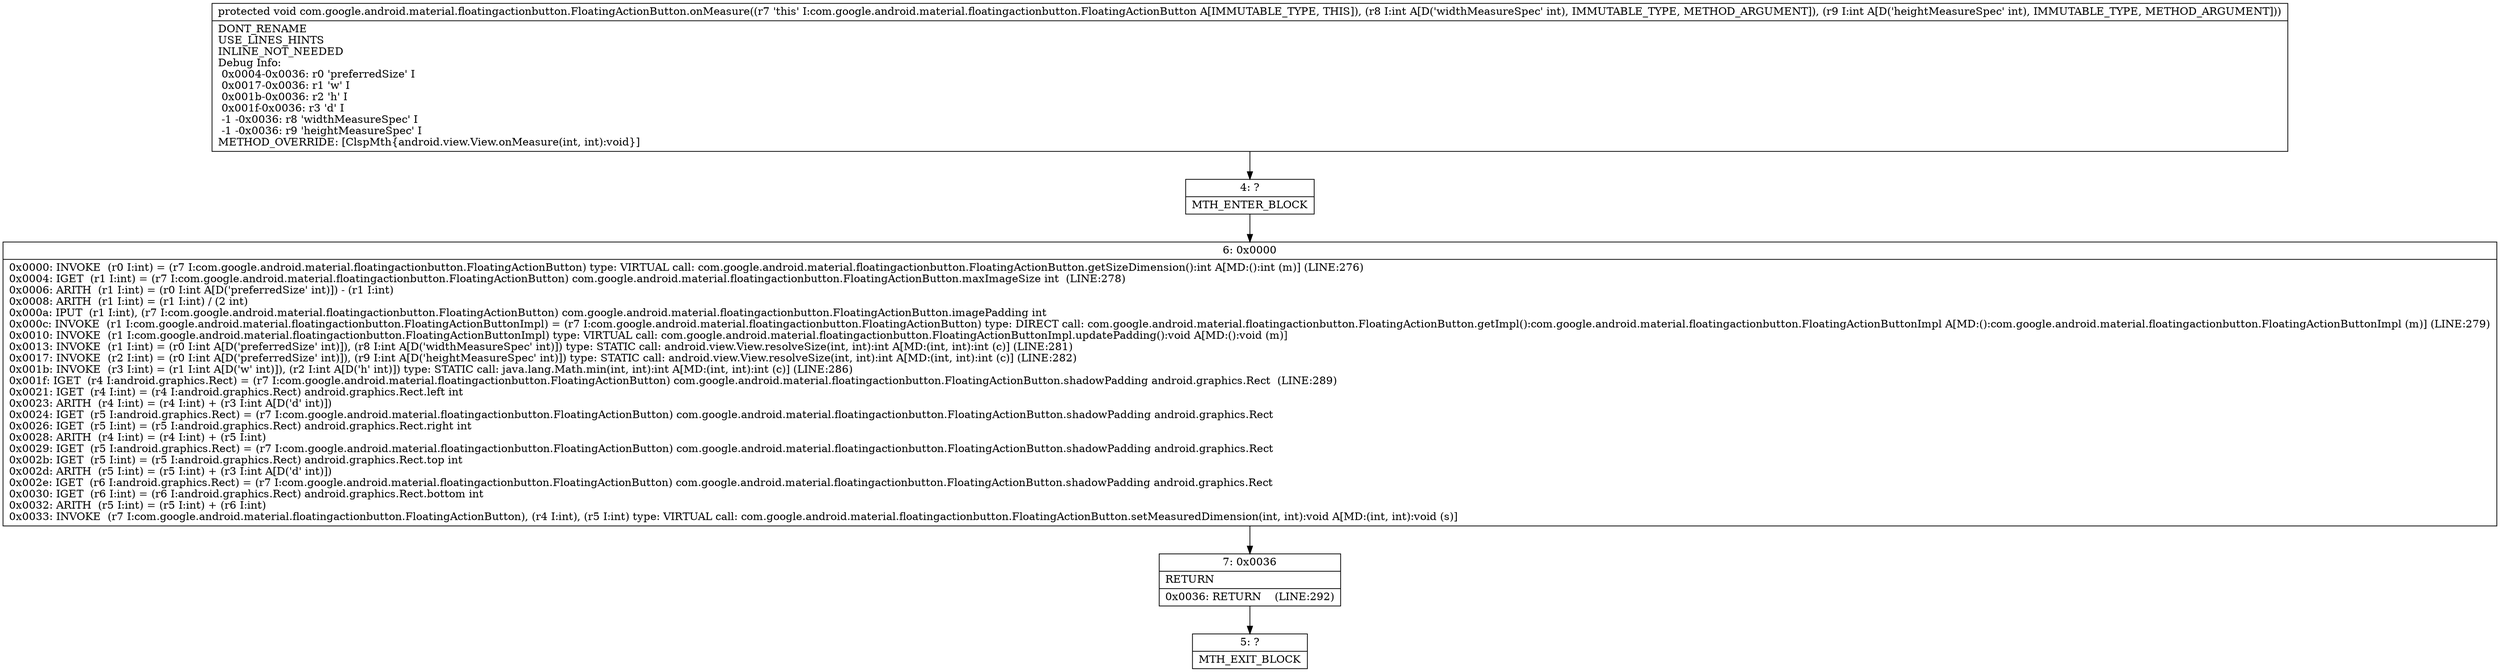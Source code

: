 digraph "CFG forcom.google.android.material.floatingactionbutton.FloatingActionButton.onMeasure(II)V" {
Node_4 [shape=record,label="{4\:\ ?|MTH_ENTER_BLOCK\l}"];
Node_6 [shape=record,label="{6\:\ 0x0000|0x0000: INVOKE  (r0 I:int) = (r7 I:com.google.android.material.floatingactionbutton.FloatingActionButton) type: VIRTUAL call: com.google.android.material.floatingactionbutton.FloatingActionButton.getSizeDimension():int A[MD:():int (m)] (LINE:276)\l0x0004: IGET  (r1 I:int) = (r7 I:com.google.android.material.floatingactionbutton.FloatingActionButton) com.google.android.material.floatingactionbutton.FloatingActionButton.maxImageSize int  (LINE:278)\l0x0006: ARITH  (r1 I:int) = (r0 I:int A[D('preferredSize' int)]) \- (r1 I:int) \l0x0008: ARITH  (r1 I:int) = (r1 I:int) \/ (2 int) \l0x000a: IPUT  (r1 I:int), (r7 I:com.google.android.material.floatingactionbutton.FloatingActionButton) com.google.android.material.floatingactionbutton.FloatingActionButton.imagePadding int \l0x000c: INVOKE  (r1 I:com.google.android.material.floatingactionbutton.FloatingActionButtonImpl) = (r7 I:com.google.android.material.floatingactionbutton.FloatingActionButton) type: DIRECT call: com.google.android.material.floatingactionbutton.FloatingActionButton.getImpl():com.google.android.material.floatingactionbutton.FloatingActionButtonImpl A[MD:():com.google.android.material.floatingactionbutton.FloatingActionButtonImpl (m)] (LINE:279)\l0x0010: INVOKE  (r1 I:com.google.android.material.floatingactionbutton.FloatingActionButtonImpl) type: VIRTUAL call: com.google.android.material.floatingactionbutton.FloatingActionButtonImpl.updatePadding():void A[MD:():void (m)]\l0x0013: INVOKE  (r1 I:int) = (r0 I:int A[D('preferredSize' int)]), (r8 I:int A[D('widthMeasureSpec' int)]) type: STATIC call: android.view.View.resolveSize(int, int):int A[MD:(int, int):int (c)] (LINE:281)\l0x0017: INVOKE  (r2 I:int) = (r0 I:int A[D('preferredSize' int)]), (r9 I:int A[D('heightMeasureSpec' int)]) type: STATIC call: android.view.View.resolveSize(int, int):int A[MD:(int, int):int (c)] (LINE:282)\l0x001b: INVOKE  (r3 I:int) = (r1 I:int A[D('w' int)]), (r2 I:int A[D('h' int)]) type: STATIC call: java.lang.Math.min(int, int):int A[MD:(int, int):int (c)] (LINE:286)\l0x001f: IGET  (r4 I:android.graphics.Rect) = (r7 I:com.google.android.material.floatingactionbutton.FloatingActionButton) com.google.android.material.floatingactionbutton.FloatingActionButton.shadowPadding android.graphics.Rect  (LINE:289)\l0x0021: IGET  (r4 I:int) = (r4 I:android.graphics.Rect) android.graphics.Rect.left int \l0x0023: ARITH  (r4 I:int) = (r4 I:int) + (r3 I:int A[D('d' int)]) \l0x0024: IGET  (r5 I:android.graphics.Rect) = (r7 I:com.google.android.material.floatingactionbutton.FloatingActionButton) com.google.android.material.floatingactionbutton.FloatingActionButton.shadowPadding android.graphics.Rect \l0x0026: IGET  (r5 I:int) = (r5 I:android.graphics.Rect) android.graphics.Rect.right int \l0x0028: ARITH  (r4 I:int) = (r4 I:int) + (r5 I:int) \l0x0029: IGET  (r5 I:android.graphics.Rect) = (r7 I:com.google.android.material.floatingactionbutton.FloatingActionButton) com.google.android.material.floatingactionbutton.FloatingActionButton.shadowPadding android.graphics.Rect \l0x002b: IGET  (r5 I:int) = (r5 I:android.graphics.Rect) android.graphics.Rect.top int \l0x002d: ARITH  (r5 I:int) = (r5 I:int) + (r3 I:int A[D('d' int)]) \l0x002e: IGET  (r6 I:android.graphics.Rect) = (r7 I:com.google.android.material.floatingactionbutton.FloatingActionButton) com.google.android.material.floatingactionbutton.FloatingActionButton.shadowPadding android.graphics.Rect \l0x0030: IGET  (r6 I:int) = (r6 I:android.graphics.Rect) android.graphics.Rect.bottom int \l0x0032: ARITH  (r5 I:int) = (r5 I:int) + (r6 I:int) \l0x0033: INVOKE  (r7 I:com.google.android.material.floatingactionbutton.FloatingActionButton), (r4 I:int), (r5 I:int) type: VIRTUAL call: com.google.android.material.floatingactionbutton.FloatingActionButton.setMeasuredDimension(int, int):void A[MD:(int, int):void (s)]\l}"];
Node_7 [shape=record,label="{7\:\ 0x0036|RETURN\l|0x0036: RETURN    (LINE:292)\l}"];
Node_5 [shape=record,label="{5\:\ ?|MTH_EXIT_BLOCK\l}"];
MethodNode[shape=record,label="{protected void com.google.android.material.floatingactionbutton.FloatingActionButton.onMeasure((r7 'this' I:com.google.android.material.floatingactionbutton.FloatingActionButton A[IMMUTABLE_TYPE, THIS]), (r8 I:int A[D('widthMeasureSpec' int), IMMUTABLE_TYPE, METHOD_ARGUMENT]), (r9 I:int A[D('heightMeasureSpec' int), IMMUTABLE_TYPE, METHOD_ARGUMENT]))  | DONT_RENAME\lUSE_LINES_HINTS\lINLINE_NOT_NEEDED\lDebug Info:\l  0x0004\-0x0036: r0 'preferredSize' I\l  0x0017\-0x0036: r1 'w' I\l  0x001b\-0x0036: r2 'h' I\l  0x001f\-0x0036: r3 'd' I\l  \-1 \-0x0036: r8 'widthMeasureSpec' I\l  \-1 \-0x0036: r9 'heightMeasureSpec' I\lMETHOD_OVERRIDE: [ClspMth\{android.view.View.onMeasure(int, int):void\}]\l}"];
MethodNode -> Node_4;Node_4 -> Node_6;
Node_6 -> Node_7;
Node_7 -> Node_5;
}

